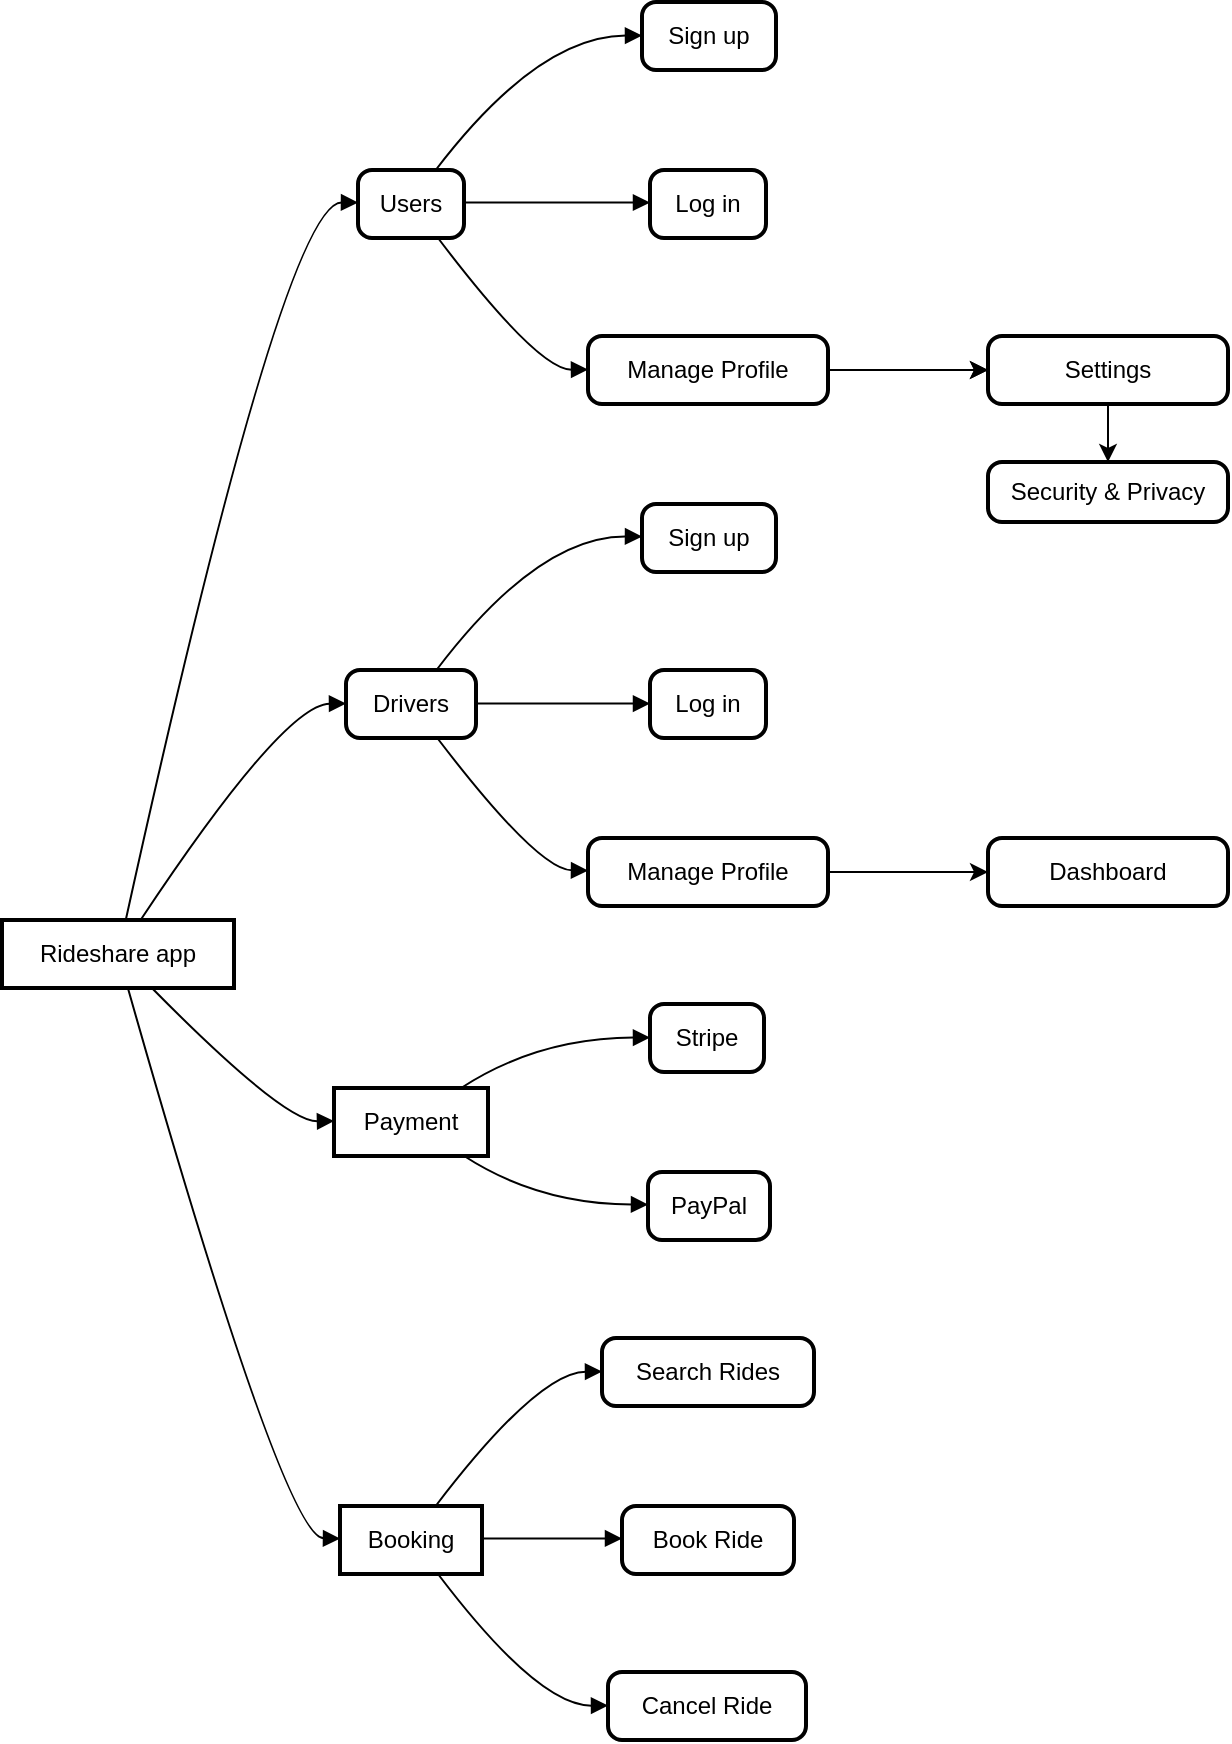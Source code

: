 <mxfile version="22.1.8" type="github">
  <diagram name="Page-1" id="09aLXEYAXg_uyQ5msdU8">
    <mxGraphModel dx="2284" dy="2002" grid="1" gridSize="10" guides="1" tooltips="1" connect="1" arrows="1" fold="1" page="1" pageScale="1" pageWidth="850" pageHeight="1100" math="0" shadow="0">
      <root>
        <mxCell id="0" />
        <mxCell id="1" parent="0" />
        <mxCell id="2" value="Rideshare app" style="whiteSpace=wrap;strokeWidth=2;" parent="1" vertex="1">
          <mxGeometry y="459" width="116" height="34" as="geometry" />
        </mxCell>
        <mxCell id="3" value="Users" style="rounded=1;absoluteArcSize=1;arcSize=14;whiteSpace=wrap;strokeWidth=2;" parent="1" vertex="1">
          <mxGeometry x="178" y="84" width="53" height="34" as="geometry" />
        </mxCell>
        <mxCell id="4" value="Drivers" style="rounded=1;absoluteArcSize=1;arcSize=14;whiteSpace=wrap;strokeWidth=2;" parent="1" vertex="1">
          <mxGeometry x="172" y="334" width="65" height="34" as="geometry" />
        </mxCell>
        <mxCell id="5" value="Payment" style="whiteSpace=wrap;strokeWidth=2;" parent="1" vertex="1">
          <mxGeometry x="166" y="543" width="77" height="34" as="geometry" />
        </mxCell>
        <mxCell id="6" value="Booking" style="whiteSpace=wrap;strokeWidth=2;" parent="1" vertex="1">
          <mxGeometry x="169" y="752" width="71" height="34" as="geometry" />
        </mxCell>
        <mxCell id="7" value="Sign up" style="rounded=1;absoluteArcSize=1;arcSize=14;whiteSpace=wrap;strokeWidth=2;" parent="1" vertex="1">
          <mxGeometry x="320" width="67" height="34" as="geometry" />
        </mxCell>
        <mxCell id="8" value="Log in" style="rounded=1;absoluteArcSize=1;arcSize=14;whiteSpace=wrap;strokeWidth=2;" parent="1" vertex="1">
          <mxGeometry x="324" y="84" width="58" height="34" as="geometry" />
        </mxCell>
        <mxCell id="zZp_xVvsLQb2TgbrT9Kc-33" value="" style="edgeStyle=orthogonalEdgeStyle;rounded=0;orthogonalLoop=1;jettySize=auto;html=1;" edge="1" parent="1" source="9" target="zZp_xVvsLQb2TgbrT9Kc-32">
          <mxGeometry relative="1" as="geometry" />
        </mxCell>
        <mxCell id="zZp_xVvsLQb2TgbrT9Kc-34" value="" style="edgeStyle=orthogonalEdgeStyle;rounded=0;orthogonalLoop=1;jettySize=auto;html=1;" edge="1" parent="1" source="9" target="zZp_xVvsLQb2TgbrT9Kc-32">
          <mxGeometry relative="1" as="geometry" />
        </mxCell>
        <mxCell id="9" value="Manage Profile" style="rounded=1;absoluteArcSize=1;arcSize=14;whiteSpace=wrap;strokeWidth=2;" parent="1" vertex="1">
          <mxGeometry x="293" y="167" width="120" height="34" as="geometry" />
        </mxCell>
        <mxCell id="10" value="Sign up" style="rounded=1;absoluteArcSize=1;arcSize=14;whiteSpace=wrap;strokeWidth=2;" parent="1" vertex="1">
          <mxGeometry x="320" y="251" width="67" height="34" as="geometry" />
        </mxCell>
        <mxCell id="11" value="Log in" style="rounded=1;absoluteArcSize=1;arcSize=14;whiteSpace=wrap;strokeWidth=2;" parent="1" vertex="1">
          <mxGeometry x="324" y="334" width="58" height="34" as="geometry" />
        </mxCell>
        <mxCell id="zZp_xVvsLQb2TgbrT9Kc-38" value="" style="edgeStyle=orthogonalEdgeStyle;rounded=0;orthogonalLoop=1;jettySize=auto;html=1;" edge="1" parent="1" source="12" target="zZp_xVvsLQb2TgbrT9Kc-37">
          <mxGeometry relative="1" as="geometry" />
        </mxCell>
        <mxCell id="12" value="Manage Profile" style="rounded=1;absoluteArcSize=1;arcSize=14;whiteSpace=wrap;strokeWidth=2;" parent="1" vertex="1">
          <mxGeometry x="293" y="418" width="120" height="34" as="geometry" />
        </mxCell>
        <mxCell id="13" value="Stripe" style="rounded=1;absoluteArcSize=1;arcSize=14;whiteSpace=wrap;strokeWidth=2;" parent="1" vertex="1">
          <mxGeometry x="324" y="501" width="57" height="34" as="geometry" />
        </mxCell>
        <mxCell id="14" value="PayPal" style="rounded=1;absoluteArcSize=1;arcSize=14;whiteSpace=wrap;strokeWidth=2;" parent="1" vertex="1">
          <mxGeometry x="323" y="585" width="61" height="34" as="geometry" />
        </mxCell>
        <mxCell id="15" value="Search Rides" style="rounded=1;absoluteArcSize=1;arcSize=14;whiteSpace=wrap;strokeWidth=2;" parent="1" vertex="1">
          <mxGeometry x="300" y="668" width="106" height="34" as="geometry" />
        </mxCell>
        <mxCell id="16" value="Book Ride" style="rounded=1;absoluteArcSize=1;arcSize=14;whiteSpace=wrap;strokeWidth=2;" parent="1" vertex="1">
          <mxGeometry x="310" y="752" width="86" height="34" as="geometry" />
        </mxCell>
        <mxCell id="17" value="Cancel Ride" style="rounded=1;absoluteArcSize=1;arcSize=14;whiteSpace=wrap;strokeWidth=2;" parent="1" vertex="1">
          <mxGeometry x="303" y="835" width="99" height="34" as="geometry" />
        </mxCell>
        <mxCell id="18" value="" style="curved=1;startArrow=none;endArrow=block;exitX=0.533;exitY=0.007;entryX=-0.003;entryY=0.478;" parent="1" source="2" target="3" edge="1">
          <mxGeometry relative="1" as="geometry">
            <Array as="points">
              <mxPoint x="141" y="100" />
            </Array>
          </mxGeometry>
        </mxCell>
        <mxCell id="19" value="" style="curved=1;startArrow=none;endArrow=block;exitX=0.596;exitY=0.007;entryX=0.001;entryY=0.493;" parent="1" source="2" target="4" edge="1">
          <mxGeometry relative="1" as="geometry">
            <Array as="points">
              <mxPoint x="141" y="351" />
            </Array>
          </mxGeometry>
        </mxCell>
        <mxCell id="20" value="" style="curved=1;startArrow=none;endArrow=block;exitX=0.644;exitY=0.993;entryX=0.002;entryY=0.485;" parent="1" source="2" target="5" edge="1">
          <mxGeometry relative="1" as="geometry">
            <Array as="points">
              <mxPoint x="141" y="560" />
            </Array>
          </mxGeometry>
        </mxCell>
        <mxCell id="21" value="" style="curved=1;startArrow=none;endArrow=block;exitX=0.542;exitY=0.993;entryX=0.003;entryY=0.478;" parent="1" source="2" target="6" edge="1">
          <mxGeometry relative="1" as="geometry">
            <Array as="points">
              <mxPoint x="141" y="768" />
            </Array>
          </mxGeometry>
        </mxCell>
        <mxCell id="22" value="" style="curved=1;startArrow=none;endArrow=block;exitX=0.74;exitY=-0.015;entryX=-0.003;entryY=0.493;" parent="1" source="3" target="7" edge="1">
          <mxGeometry relative="1" as="geometry">
            <Array as="points">
              <mxPoint x="268" y="17" />
            </Array>
          </mxGeometry>
        </mxCell>
        <mxCell id="23" value="" style="curved=1;startArrow=none;endArrow=block;exitX=1.003;exitY=0.478;entryX=0.002;entryY=0.478;" parent="1" source="3" target="8" edge="1">
          <mxGeometry relative="1" as="geometry">
            <Array as="points" />
          </mxGeometry>
        </mxCell>
        <mxCell id="24" value="" style="curved=1;startArrow=none;endArrow=block;exitX=0.74;exitY=0.971;entryX=-0.001;entryY=0.493;" parent="1" source="3" target="9" edge="1">
          <mxGeometry relative="1" as="geometry">
            <Array as="points">
              <mxPoint x="268" y="184" />
            </Array>
          </mxGeometry>
        </mxCell>
        <mxCell id="25" value="" style="curved=1;startArrow=none;endArrow=block;exitX=0.696;exitY=0;entryX=-0.003;entryY=0.478;" parent="1" source="4" target="10" edge="1">
          <mxGeometry relative="1" as="geometry">
            <Array as="points">
              <mxPoint x="268" y="267" />
            </Array>
          </mxGeometry>
        </mxCell>
        <mxCell id="26" value="" style="curved=1;startArrow=none;endArrow=block;exitX=0.999;exitY=0.493;entryX=0.002;entryY=0.493;" parent="1" source="4" target="11" edge="1">
          <mxGeometry relative="1" as="geometry">
            <Array as="points" />
          </mxGeometry>
        </mxCell>
        <mxCell id="27" value="" style="curved=1;startArrow=none;endArrow=block;exitX=0.696;exitY=0.985;entryX=-0.001;entryY=0.478;" parent="1" source="4" target="12" edge="1">
          <mxGeometry relative="1" as="geometry">
            <Array as="points">
              <mxPoint x="268" y="434" />
            </Array>
          </mxGeometry>
        </mxCell>
        <mxCell id="28" value="" style="curved=1;startArrow=none;endArrow=block;exitX=0.83;exitY=-0.007;entryX=0.006;entryY=0.493;" parent="1" source="5" target="13" edge="1">
          <mxGeometry relative="1" as="geometry">
            <Array as="points">
              <mxPoint x="268" y="518" />
            </Array>
          </mxGeometry>
        </mxCell>
        <mxCell id="29" value="" style="curved=1;startArrow=none;endArrow=block;exitX=0.83;exitY=0.978;entryX=-0.005;entryY=0.478;" parent="1" source="5" target="14" edge="1">
          <mxGeometry relative="1" as="geometry">
            <Array as="points">
              <mxPoint x="268" y="601" />
            </Array>
          </mxGeometry>
        </mxCell>
        <mxCell id="30" value="" style="curved=1;startArrow=none;endArrow=block;exitX=0.679;exitY=-0.015;entryX=0.003;entryY=0.493;" parent="1" source="6" target="15" edge="1">
          <mxGeometry relative="1" as="geometry">
            <Array as="points">
              <mxPoint x="268" y="685" />
            </Array>
          </mxGeometry>
        </mxCell>
        <mxCell id="31" value="" style="curved=1;startArrow=none;endArrow=block;exitX=0.997;exitY=0.478;entryX=0.003;entryY=0.478;" parent="1" source="6" target="16" edge="1">
          <mxGeometry relative="1" as="geometry">
            <Array as="points" />
          </mxGeometry>
        </mxCell>
        <mxCell id="32" value="" style="curved=1;startArrow=none;endArrow=block;exitX=0.679;exitY=0.971;entryX=0.003;entryY=0.493;" parent="1" source="6" target="17" edge="1">
          <mxGeometry relative="1" as="geometry">
            <Array as="points">
              <mxPoint x="268" y="852" />
            </Array>
          </mxGeometry>
        </mxCell>
        <mxCell id="zZp_xVvsLQb2TgbrT9Kc-36" value="" style="edgeStyle=orthogonalEdgeStyle;rounded=0;orthogonalLoop=1;jettySize=auto;html=1;" edge="1" parent="1" source="zZp_xVvsLQb2TgbrT9Kc-32" target="zZp_xVvsLQb2TgbrT9Kc-35">
          <mxGeometry relative="1" as="geometry" />
        </mxCell>
        <mxCell id="zZp_xVvsLQb2TgbrT9Kc-32" value="Settings" style="rounded=1;absoluteArcSize=1;arcSize=14;whiteSpace=wrap;strokeWidth=2;" vertex="1" parent="1">
          <mxGeometry x="493" y="167" width="120" height="34" as="geometry" />
        </mxCell>
        <mxCell id="zZp_xVvsLQb2TgbrT9Kc-35" value="Security &amp; Privacy" style="rounded=1;absoluteArcSize=1;arcSize=14;whiteSpace=wrap;strokeWidth=2;" vertex="1" parent="1">
          <mxGeometry x="493" y="230" width="120" height="30" as="geometry" />
        </mxCell>
        <mxCell id="zZp_xVvsLQb2TgbrT9Kc-37" value="Dashboard" style="rounded=1;absoluteArcSize=1;arcSize=14;whiteSpace=wrap;strokeWidth=2;" vertex="1" parent="1">
          <mxGeometry x="493" y="418" width="120" height="34" as="geometry" />
        </mxCell>
      </root>
    </mxGraphModel>
  </diagram>
</mxfile>

